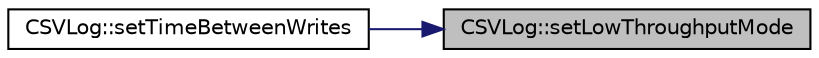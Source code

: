 digraph "CSVLog::setLowThroughputMode"
{
 // LATEX_PDF_SIZE
  edge [fontname="Helvetica",fontsize="10",labelfontname="Helvetica",labelfontsize="10"];
  node [fontname="Helvetica",fontsize="10",shape=record];
  rankdir="RL";
  Node1 [label="CSVLog::setLowThroughputMode",height=0.2,width=0.4,color="black", fillcolor="grey75", style="filled", fontcolor="black",tooltip="in low throughput mode, the buffer is written to the file after a certain time even if the max buffer..."];
  Node1 -> Node2 [dir="back",color="midnightblue",fontsize="10",style="solid",fontname="Helvetica"];
  Node2 [label="CSVLog::setTimeBetweenWrites",height=0.2,width=0.4,color="black", fillcolor="white", style="filled",URL="$classCSVLog.html#a7633085f1ae7454aa5b6633adf0dd06a",tooltip="defines the max time between the buffer being written to the file in low throughput mode"];
}
